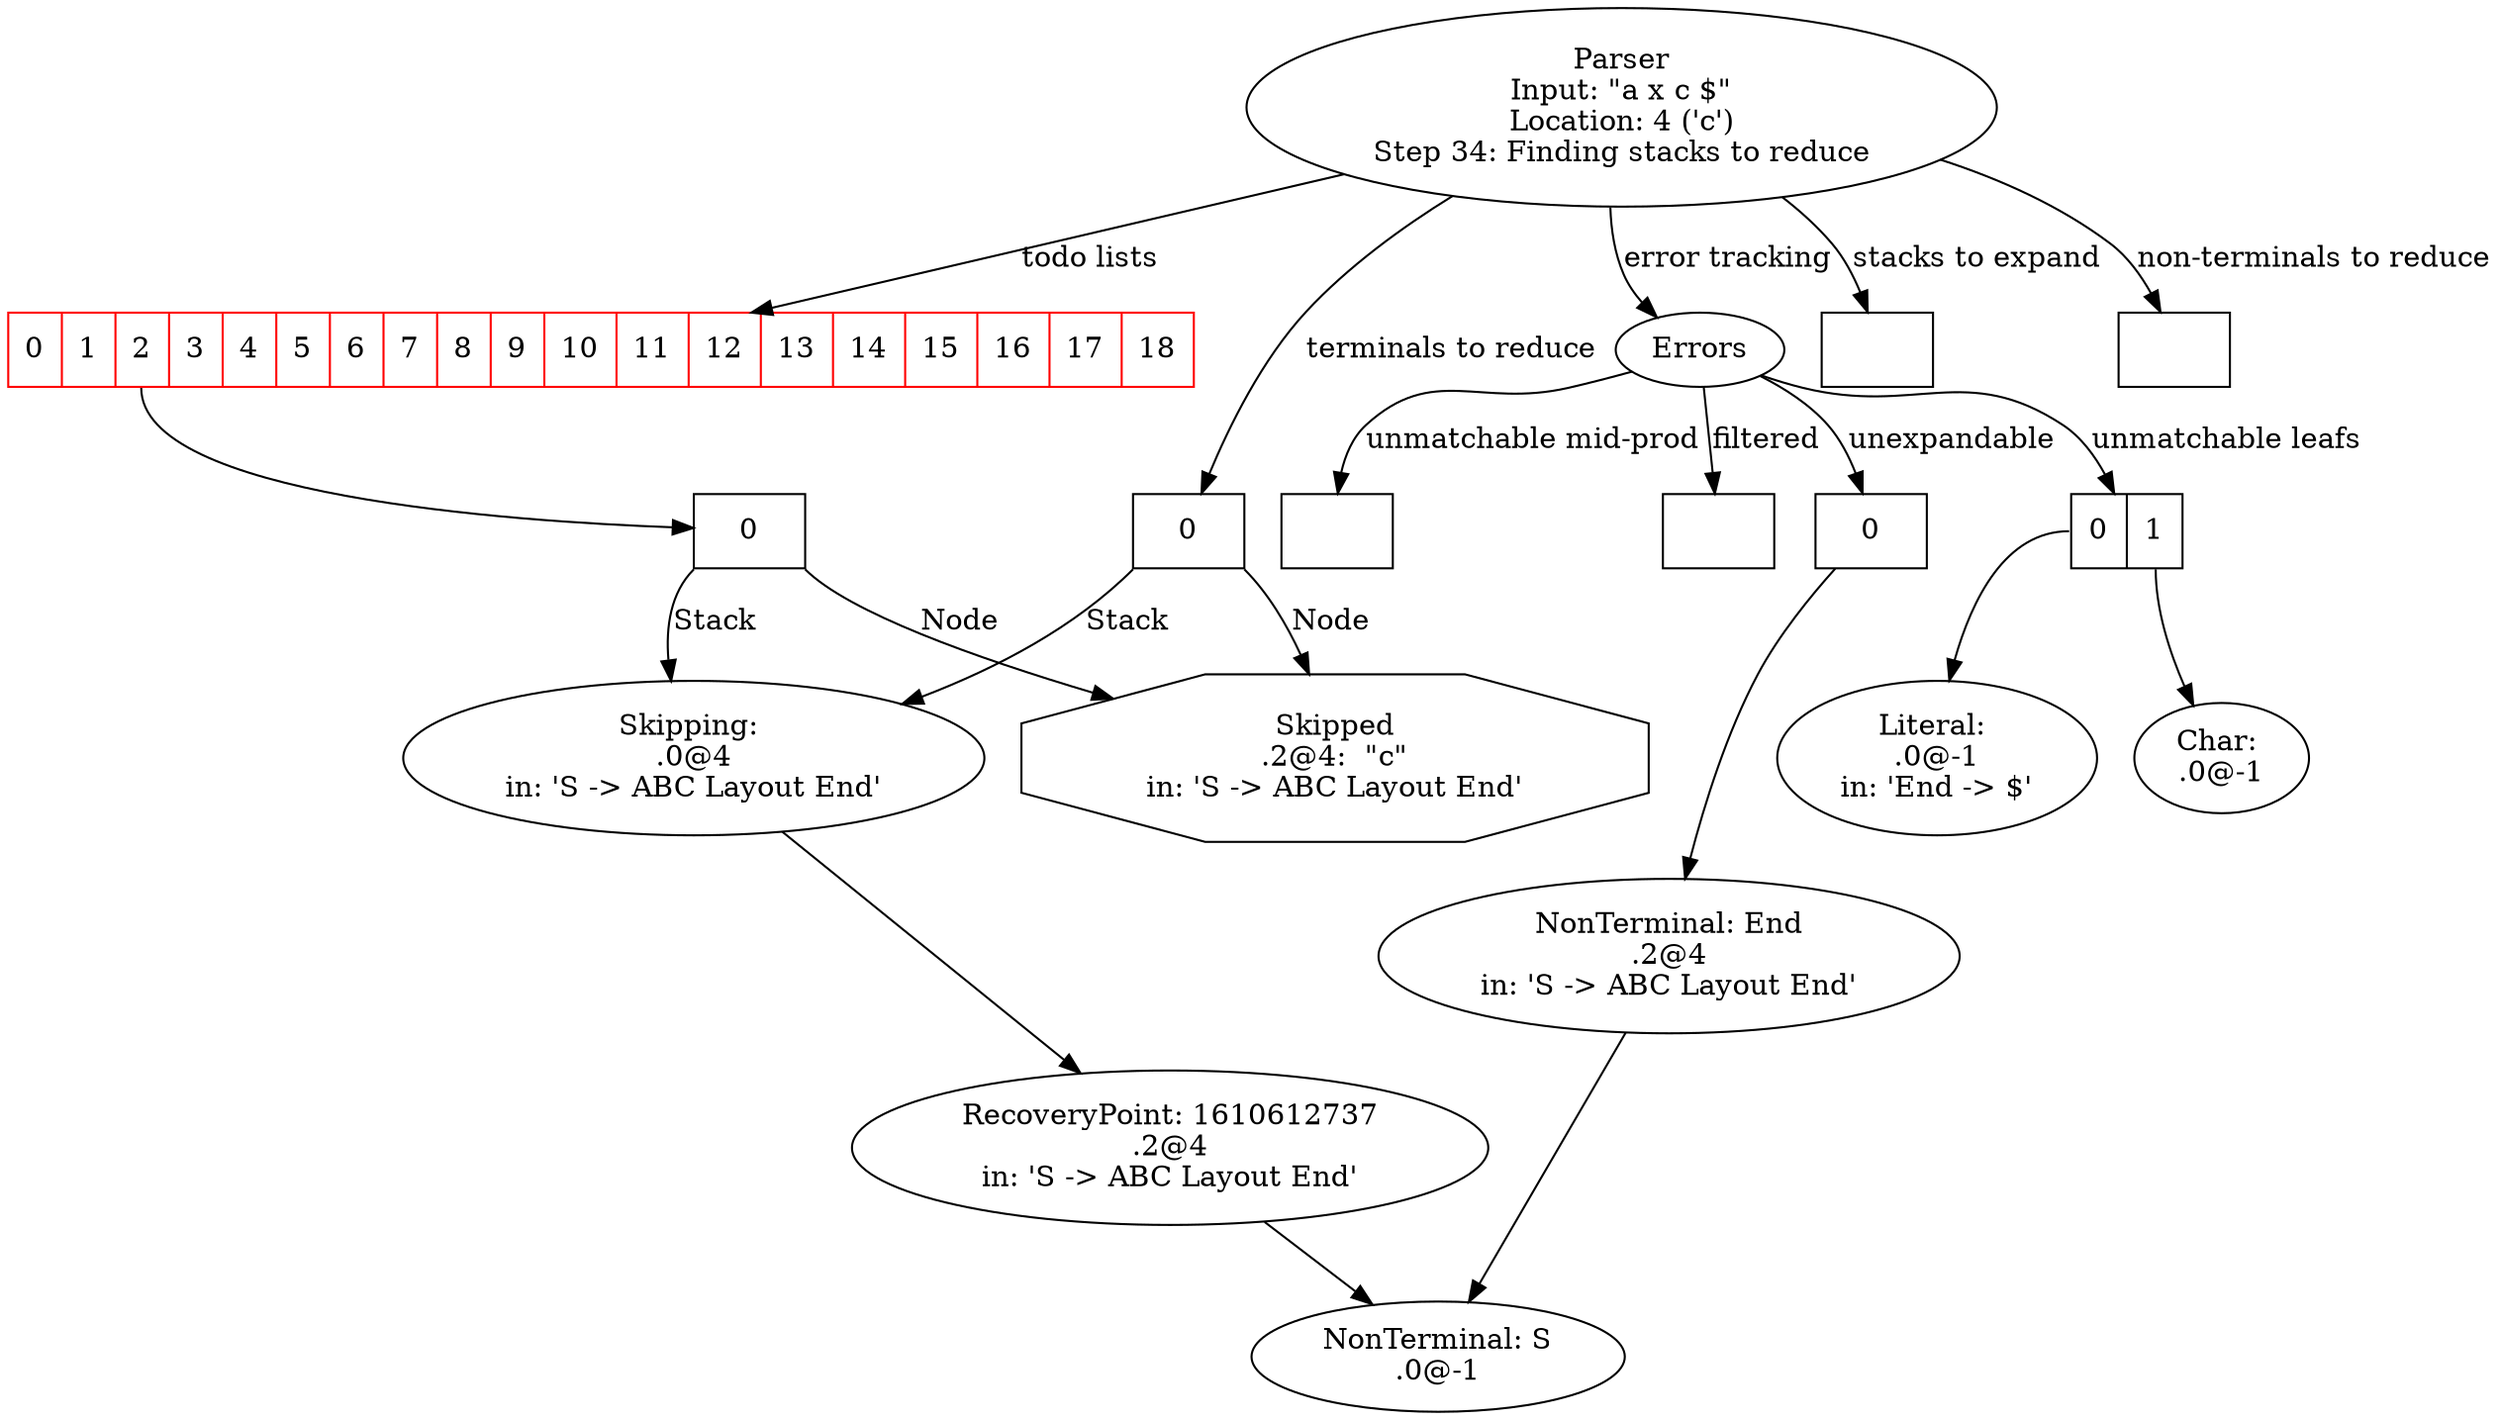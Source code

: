digraph Parser {
"Parser"["label"="Parser\nInput: \"a x c $\"\nLocation: 4 ('c')\nStep 34: Finding stacks to reduce"];
"todo-2"["label"="<0> 0", "shape"="record"];
"1610612738"["label"="Skipping: \n.0@4\nin: 'S -> ABC Layout End'"];
"1610612737"["label"="RecoveryPoint: 1610612737\n.2@4\nin: 'S -> ABC Layout End'"];
"-1"["label"="NonTerminal: S\n.0@-1"];
"1610612737" -> "-1";
"1610612738" -> "1610612737";
"todo-2":"0":sw -> "1610612738"["label"="Stack"];
"1401095299"["shape"="octagon", "label"="Skipped\n.2@4:  \"c\"\nin: 'S -> ABC Layout End'"];
"todo-2":"0":se -> "1401095299"["label"="Node"];
"todoLists":"2" -> "todo-2";
"todoLists"["label"="<0> 0 | <1> 1 | <2> 2 | <3> 3 | <4> 4 | <5> 5 | <6> 6 | <7> 7 | <8> 8 | <9> 9 | <10> 10 | <11> 11 | <12> 12 | <13> 13 | <14> 14 | <15> 15 | <16> 16 | <17> 17 | <18> 18", "shape"="record", "color"="red"];
"Parser" -> "todoLists"["label"="todo lists"];
"stacksToExpand"["label"="", "shape"="record"];
"Parser" -> "stacksToExpand"["label"="stacks to expand"];
"terminalsToReduce"["label"="<0> 0", "shape"="record"];
"terminalsToReduce":"0":sw -> "1610612738"["label"="Stack"];
"1401095299"["shape"="octagon", "label"="Skipped\n.2@4:  \"c\"\nin: 'S -> ABC Layout End'"];
"terminalsToReduce":"0":se -> "1401095299"["label"="Node"];
"Parser" -> "terminalsToReduce"["label"="terminals to reduce"];
"nonTerminalsToReduce"["label"="", "shape"="record"];
"Parser" -> "nonTerminalsToReduce"["label"="non-terminals to reduce"];
"37"["label"="NonTerminal: End\n.2@4\nin: 'S -> ABC Layout End'"];
"37" -> "-1";
"unexpandableNodes":"0" -> "37";
"unexpandableNodes"["label"="<0> 0", "shape"="record"];
"86"["label"="Literal: \n.0@-1\nin: 'End -> $'"];
"unmatchableLeafNodes":"0" -> "86";
"78"["label"="Char: \n.0@-1"];
"unmatchableLeafNodes":"1" -> "78";
"unmatchableLeafNodes"["label"="<0> 0 | <1> 1", "shape"="record"];
"unmatchableMidProductionNodes"["shape"="record", "label"=""];
"filteredNodes"["label"="", "shape"="record"];
"error"["label"="Errors"];
"Parser" -> "error"["label"="error tracking"];
"error" -> "unexpandableNodes"["label"="unexpandable"];
"error" -> "unmatchableLeafNodes"["label"="unmatchable leafs"];
"error" -> "unmatchableMidProductionNodes"["label"="unmatchable mid-prod"];
"error" -> "filteredNodes"["label"="filtered"];
}
